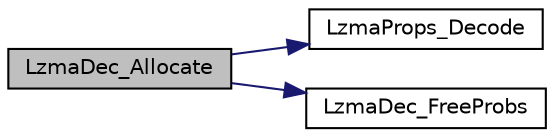 digraph G
{
  edge [fontname="Helvetica",fontsize="10",labelfontname="Helvetica",labelfontsize="10"];
  node [fontname="Helvetica",fontsize="10",shape=record];
  rankdir="LR";
  Node1 [label="LzmaDec_Allocate",height=0.2,width=0.4,color="black", fillcolor="grey75", style="filled" fontcolor="black"];
  Node1 -> Node2 [color="midnightblue",fontsize="10",style="solid",fontname="Helvetica"];
  Node2 [label="LzmaProps_Decode",height=0.2,width=0.4,color="black", fillcolor="white", style="filled",URL="$_lzma_dec_8c.html#ae49727972cd1f8d5384dc4c29f42d97d"];
  Node1 -> Node3 [color="midnightblue",fontsize="10",style="solid",fontname="Helvetica"];
  Node3 [label="LzmaDec_FreeProbs",height=0.2,width=0.4,color="black", fillcolor="white", style="filled",URL="$_lzma_dec_8c.html#a1b158d14a209d1a349d9198f39a926b5"];
}
